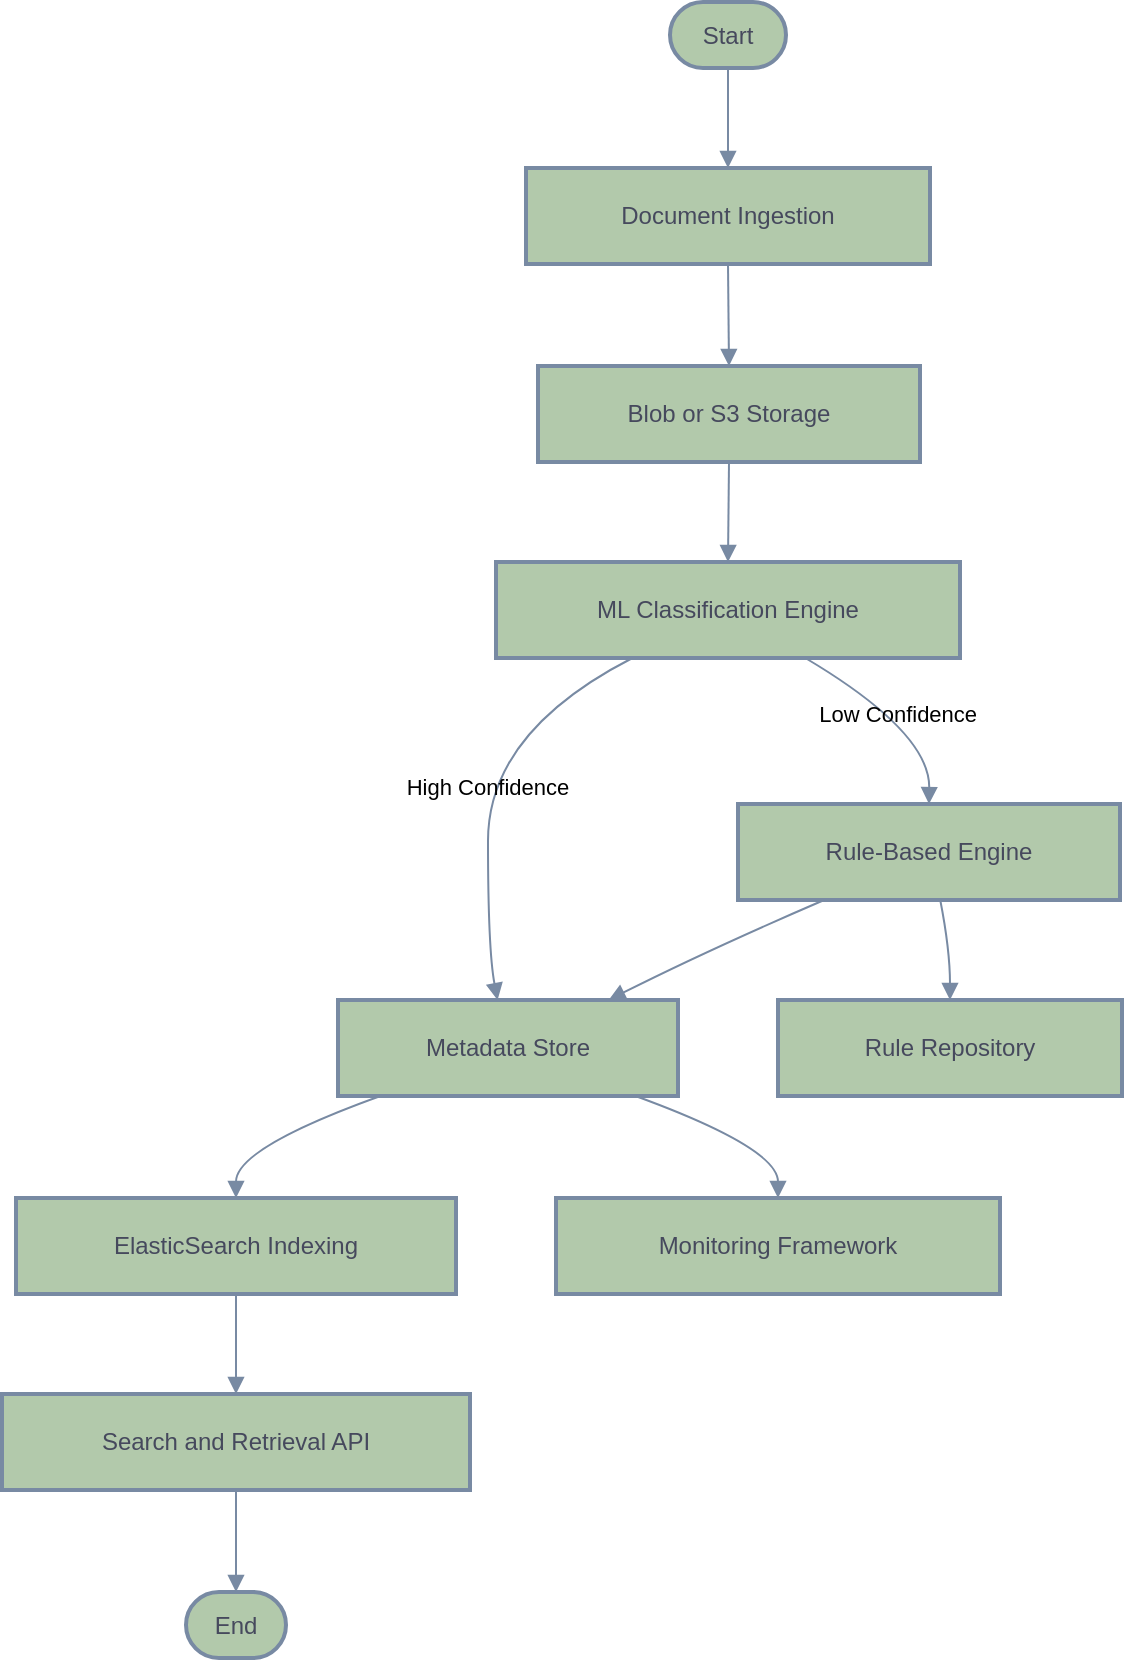 <mxfile version="24.8.6">
  <diagram name="Page-1" id="se5bkJXgK8OaHUlRsgFr">
    <mxGraphModel dx="1615" dy="857" grid="1" gridSize="10" guides="1" tooltips="1" connect="1" arrows="1" fold="1" page="1" pageScale="1" pageWidth="850" pageHeight="1100" math="0" shadow="0">
      <root>
        <mxCell id="0" />
        <mxCell id="1" parent="0" />
        <mxCell id="tDw0Kk_PkB-AB_nRdGUu-1" value="Start" style="rounded=1;whiteSpace=wrap;arcSize=50;strokeWidth=2;labelBackgroundColor=none;fillColor=#B2C9AB;strokeColor=#788AA3;fontColor=#46495D;" vertex="1" parent="1">
          <mxGeometry x="354" y="220" width="58" height="33" as="geometry" />
        </mxCell>
        <mxCell id="tDw0Kk_PkB-AB_nRdGUu-2" value="Document Ingestion" style="whiteSpace=wrap;strokeWidth=2;labelBackgroundColor=none;fillColor=#B2C9AB;strokeColor=#788AA3;fontColor=#46495D;" vertex="1" parent="1">
          <mxGeometry x="282" y="303" width="202" height="48" as="geometry" />
        </mxCell>
        <mxCell id="tDw0Kk_PkB-AB_nRdGUu-3" value="Blob or S3 Storage" style="whiteSpace=wrap;strokeWidth=2;labelBackgroundColor=none;fillColor=#B2C9AB;strokeColor=#788AA3;fontColor=#46495D;" vertex="1" parent="1">
          <mxGeometry x="288" y="402" width="191" height="48" as="geometry" />
        </mxCell>
        <mxCell id="tDw0Kk_PkB-AB_nRdGUu-4" value="ML Classification Engine" style="whiteSpace=wrap;strokeWidth=2;labelBackgroundColor=none;fillColor=#B2C9AB;strokeColor=#788AA3;fontColor=#46495D;" vertex="1" parent="1">
          <mxGeometry x="267" y="500" width="232" height="48" as="geometry" />
        </mxCell>
        <mxCell id="tDw0Kk_PkB-AB_nRdGUu-5" value="Metadata Store" style="whiteSpace=wrap;strokeWidth=2;labelBackgroundColor=none;fillColor=#B2C9AB;strokeColor=#788AA3;fontColor=#46495D;" vertex="1" parent="1">
          <mxGeometry x="188" y="719" width="170" height="48" as="geometry" />
        </mxCell>
        <mxCell id="tDw0Kk_PkB-AB_nRdGUu-6" value="Rule-Based Engine" style="whiteSpace=wrap;strokeWidth=2;labelBackgroundColor=none;fillColor=#B2C9AB;strokeColor=#788AA3;fontColor=#46495D;" vertex="1" parent="1">
          <mxGeometry x="388" y="621" width="191" height="48" as="geometry" />
        </mxCell>
        <mxCell id="tDw0Kk_PkB-AB_nRdGUu-7" value="Rule Repository" style="whiteSpace=wrap;strokeWidth=2;labelBackgroundColor=none;fillColor=#B2C9AB;strokeColor=#788AA3;fontColor=#46495D;" vertex="1" parent="1">
          <mxGeometry x="408" y="719" width="172" height="48" as="geometry" />
        </mxCell>
        <mxCell id="tDw0Kk_PkB-AB_nRdGUu-8" value="ElasticSearch Indexing" style="whiteSpace=wrap;strokeWidth=2;labelBackgroundColor=none;fillColor=#B2C9AB;strokeColor=#788AA3;fontColor=#46495D;" vertex="1" parent="1">
          <mxGeometry x="27" y="818" width="220" height="48" as="geometry" />
        </mxCell>
        <mxCell id="tDw0Kk_PkB-AB_nRdGUu-9" value="Search and Retrieval API" style="whiteSpace=wrap;strokeWidth=2;labelBackgroundColor=none;fillColor=#B2C9AB;strokeColor=#788AA3;fontColor=#46495D;" vertex="1" parent="1">
          <mxGeometry x="20" y="916" width="234" height="48" as="geometry" />
        </mxCell>
        <mxCell id="tDw0Kk_PkB-AB_nRdGUu-10" value="Monitoring Framework" style="whiteSpace=wrap;strokeWidth=2;labelBackgroundColor=none;fillColor=#B2C9AB;strokeColor=#788AA3;fontColor=#46495D;" vertex="1" parent="1">
          <mxGeometry x="297" y="818" width="222" height="48" as="geometry" />
        </mxCell>
        <mxCell id="tDw0Kk_PkB-AB_nRdGUu-11" value="End" style="rounded=1;whiteSpace=wrap;arcSize=50;strokeWidth=2;labelBackgroundColor=none;fillColor=#B2C9AB;strokeColor=#788AA3;fontColor=#46495D;" vertex="1" parent="1">
          <mxGeometry x="112" y="1015" width="50" height="33" as="geometry" />
        </mxCell>
        <mxCell id="tDw0Kk_PkB-AB_nRdGUu-12" value="" style="curved=1;startArrow=none;endArrow=block;exitX=0.5;exitY=1.01;entryX=0.5;entryY=0.01;rounded=0;labelBackgroundColor=none;strokeColor=#788AA3;fontColor=default;" edge="1" parent="1" source="tDw0Kk_PkB-AB_nRdGUu-1" target="tDw0Kk_PkB-AB_nRdGUu-2">
          <mxGeometry relative="1" as="geometry">
            <Array as="points" />
          </mxGeometry>
        </mxCell>
        <mxCell id="tDw0Kk_PkB-AB_nRdGUu-13" value="" style="curved=1;startArrow=none;endArrow=block;exitX=0.5;exitY=1.02;entryX=0.5;entryY=0;rounded=0;labelBackgroundColor=none;strokeColor=#788AA3;fontColor=default;" edge="1" parent="1" source="tDw0Kk_PkB-AB_nRdGUu-2" target="tDw0Kk_PkB-AB_nRdGUu-3">
          <mxGeometry relative="1" as="geometry">
            <Array as="points" />
          </mxGeometry>
        </mxCell>
        <mxCell id="tDw0Kk_PkB-AB_nRdGUu-14" value="" style="curved=1;startArrow=none;endArrow=block;exitX=0.5;exitY=1;entryX=0.5;entryY=0;rounded=0;labelBackgroundColor=none;strokeColor=#788AA3;fontColor=default;" edge="1" parent="1" source="tDw0Kk_PkB-AB_nRdGUu-3" target="tDw0Kk_PkB-AB_nRdGUu-4">
          <mxGeometry relative="1" as="geometry">
            <Array as="points" />
          </mxGeometry>
        </mxCell>
        <mxCell id="tDw0Kk_PkB-AB_nRdGUu-15" value="High Confidence" style="curved=1;startArrow=none;endArrow=block;exitX=0.29;exitY=1.01;entryX=0.47;entryY=0.01;rounded=0;labelBackgroundColor=none;strokeColor=#788AA3;fontColor=default;" edge="1" parent="1" source="tDw0Kk_PkB-AB_nRdGUu-4" target="tDw0Kk_PkB-AB_nRdGUu-5">
          <mxGeometry relative="1" as="geometry">
            <Array as="points">
              <mxPoint x="263" y="585" />
              <mxPoint x="263" y="694" />
            </Array>
          </mxGeometry>
        </mxCell>
        <mxCell id="tDw0Kk_PkB-AB_nRdGUu-16" value="Low Confidence" style="curved=1;startArrow=none;endArrow=block;exitX=0.67;exitY=1.01;entryX=0.5;entryY=0;rounded=0;labelBackgroundColor=none;strokeColor=#788AA3;fontColor=default;" edge="1" parent="1" source="tDw0Kk_PkB-AB_nRdGUu-4" target="tDw0Kk_PkB-AB_nRdGUu-6">
          <mxGeometry relative="1" as="geometry">
            <Array as="points">
              <mxPoint x="484" y="585" />
            </Array>
          </mxGeometry>
        </mxCell>
        <mxCell id="tDw0Kk_PkB-AB_nRdGUu-17" value="" style="curved=1;startArrow=none;endArrow=block;exitX=0.53;exitY=1.01;entryX=0.5;entryY=0.01;rounded=0;labelBackgroundColor=none;strokeColor=#788AA3;fontColor=default;" edge="1" parent="1" source="tDw0Kk_PkB-AB_nRdGUu-6" target="tDw0Kk_PkB-AB_nRdGUu-7">
          <mxGeometry relative="1" as="geometry">
            <Array as="points">
              <mxPoint x="494" y="694" />
            </Array>
          </mxGeometry>
        </mxCell>
        <mxCell id="tDw0Kk_PkB-AB_nRdGUu-18" value="" style="curved=1;startArrow=none;endArrow=block;exitX=0.22;exitY=1.01;entryX=0.79;entryY=0.01;rounded=0;labelBackgroundColor=none;strokeColor=#788AA3;fontColor=default;" edge="1" parent="1" source="tDw0Kk_PkB-AB_nRdGUu-6" target="tDw0Kk_PkB-AB_nRdGUu-5">
          <mxGeometry relative="1" as="geometry">
            <Array as="points">
              <mxPoint x="373" y="694" />
            </Array>
          </mxGeometry>
        </mxCell>
        <mxCell id="tDw0Kk_PkB-AB_nRdGUu-19" value="" style="curved=1;startArrow=none;endArrow=block;exitX=0.11;exitY=1.02;entryX=0.5;entryY=0;rounded=0;labelBackgroundColor=none;strokeColor=#788AA3;fontColor=default;" edge="1" parent="1" source="tDw0Kk_PkB-AB_nRdGUu-5" target="tDw0Kk_PkB-AB_nRdGUu-8">
          <mxGeometry relative="1" as="geometry">
            <Array as="points">
              <mxPoint x="137" y="793" />
            </Array>
          </mxGeometry>
        </mxCell>
        <mxCell id="tDw0Kk_PkB-AB_nRdGUu-20" value="" style="curved=1;startArrow=none;endArrow=block;exitX=0.5;exitY=1;entryX=0.5;entryY=0;rounded=0;labelBackgroundColor=none;strokeColor=#788AA3;fontColor=default;" edge="1" parent="1" source="tDw0Kk_PkB-AB_nRdGUu-8" target="tDw0Kk_PkB-AB_nRdGUu-9">
          <mxGeometry relative="1" as="geometry">
            <Array as="points" />
          </mxGeometry>
        </mxCell>
        <mxCell id="tDw0Kk_PkB-AB_nRdGUu-21" value="" style="curved=1;startArrow=none;endArrow=block;exitX=0.89;exitY=1.02;entryX=0.5;entryY=0;rounded=0;labelBackgroundColor=none;strokeColor=#788AA3;fontColor=default;" edge="1" parent="1" source="tDw0Kk_PkB-AB_nRdGUu-5" target="tDw0Kk_PkB-AB_nRdGUu-10">
          <mxGeometry relative="1" as="geometry">
            <Array as="points">
              <mxPoint x="408" y="793" />
            </Array>
          </mxGeometry>
        </mxCell>
        <mxCell id="tDw0Kk_PkB-AB_nRdGUu-22" value="" style="curved=1;startArrow=none;endArrow=block;exitX=0.5;exitY=1.01;entryX=0.5;entryY=-0.01;rounded=0;labelBackgroundColor=none;strokeColor=#788AA3;fontColor=default;" edge="1" parent="1" source="tDw0Kk_PkB-AB_nRdGUu-9" target="tDw0Kk_PkB-AB_nRdGUu-11">
          <mxGeometry relative="1" as="geometry">
            <Array as="points" />
          </mxGeometry>
        </mxCell>
      </root>
    </mxGraphModel>
  </diagram>
</mxfile>
